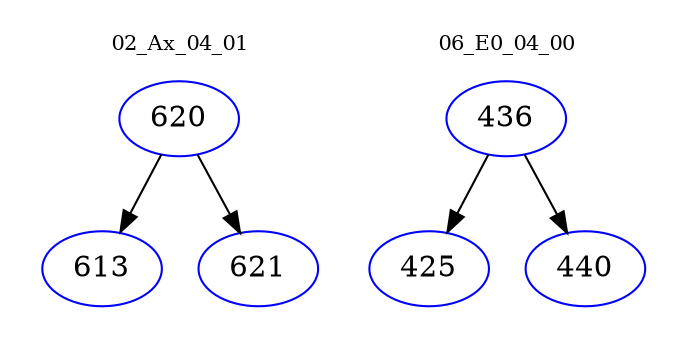 digraph{
subgraph cluster_0 {
color = white
label = "02_Ax_04_01";
fontsize=10;
T0_620 [label="620", color="blue"]
T0_620 -> T0_613 [color="black"]
T0_613 [label="613", color="blue"]
T0_620 -> T0_621 [color="black"]
T0_621 [label="621", color="blue"]
}
subgraph cluster_1 {
color = white
label = "06_E0_04_00";
fontsize=10;
T1_436 [label="436", color="blue"]
T1_436 -> T1_425 [color="black"]
T1_425 [label="425", color="blue"]
T1_436 -> T1_440 [color="black"]
T1_440 [label="440", color="blue"]
}
}

